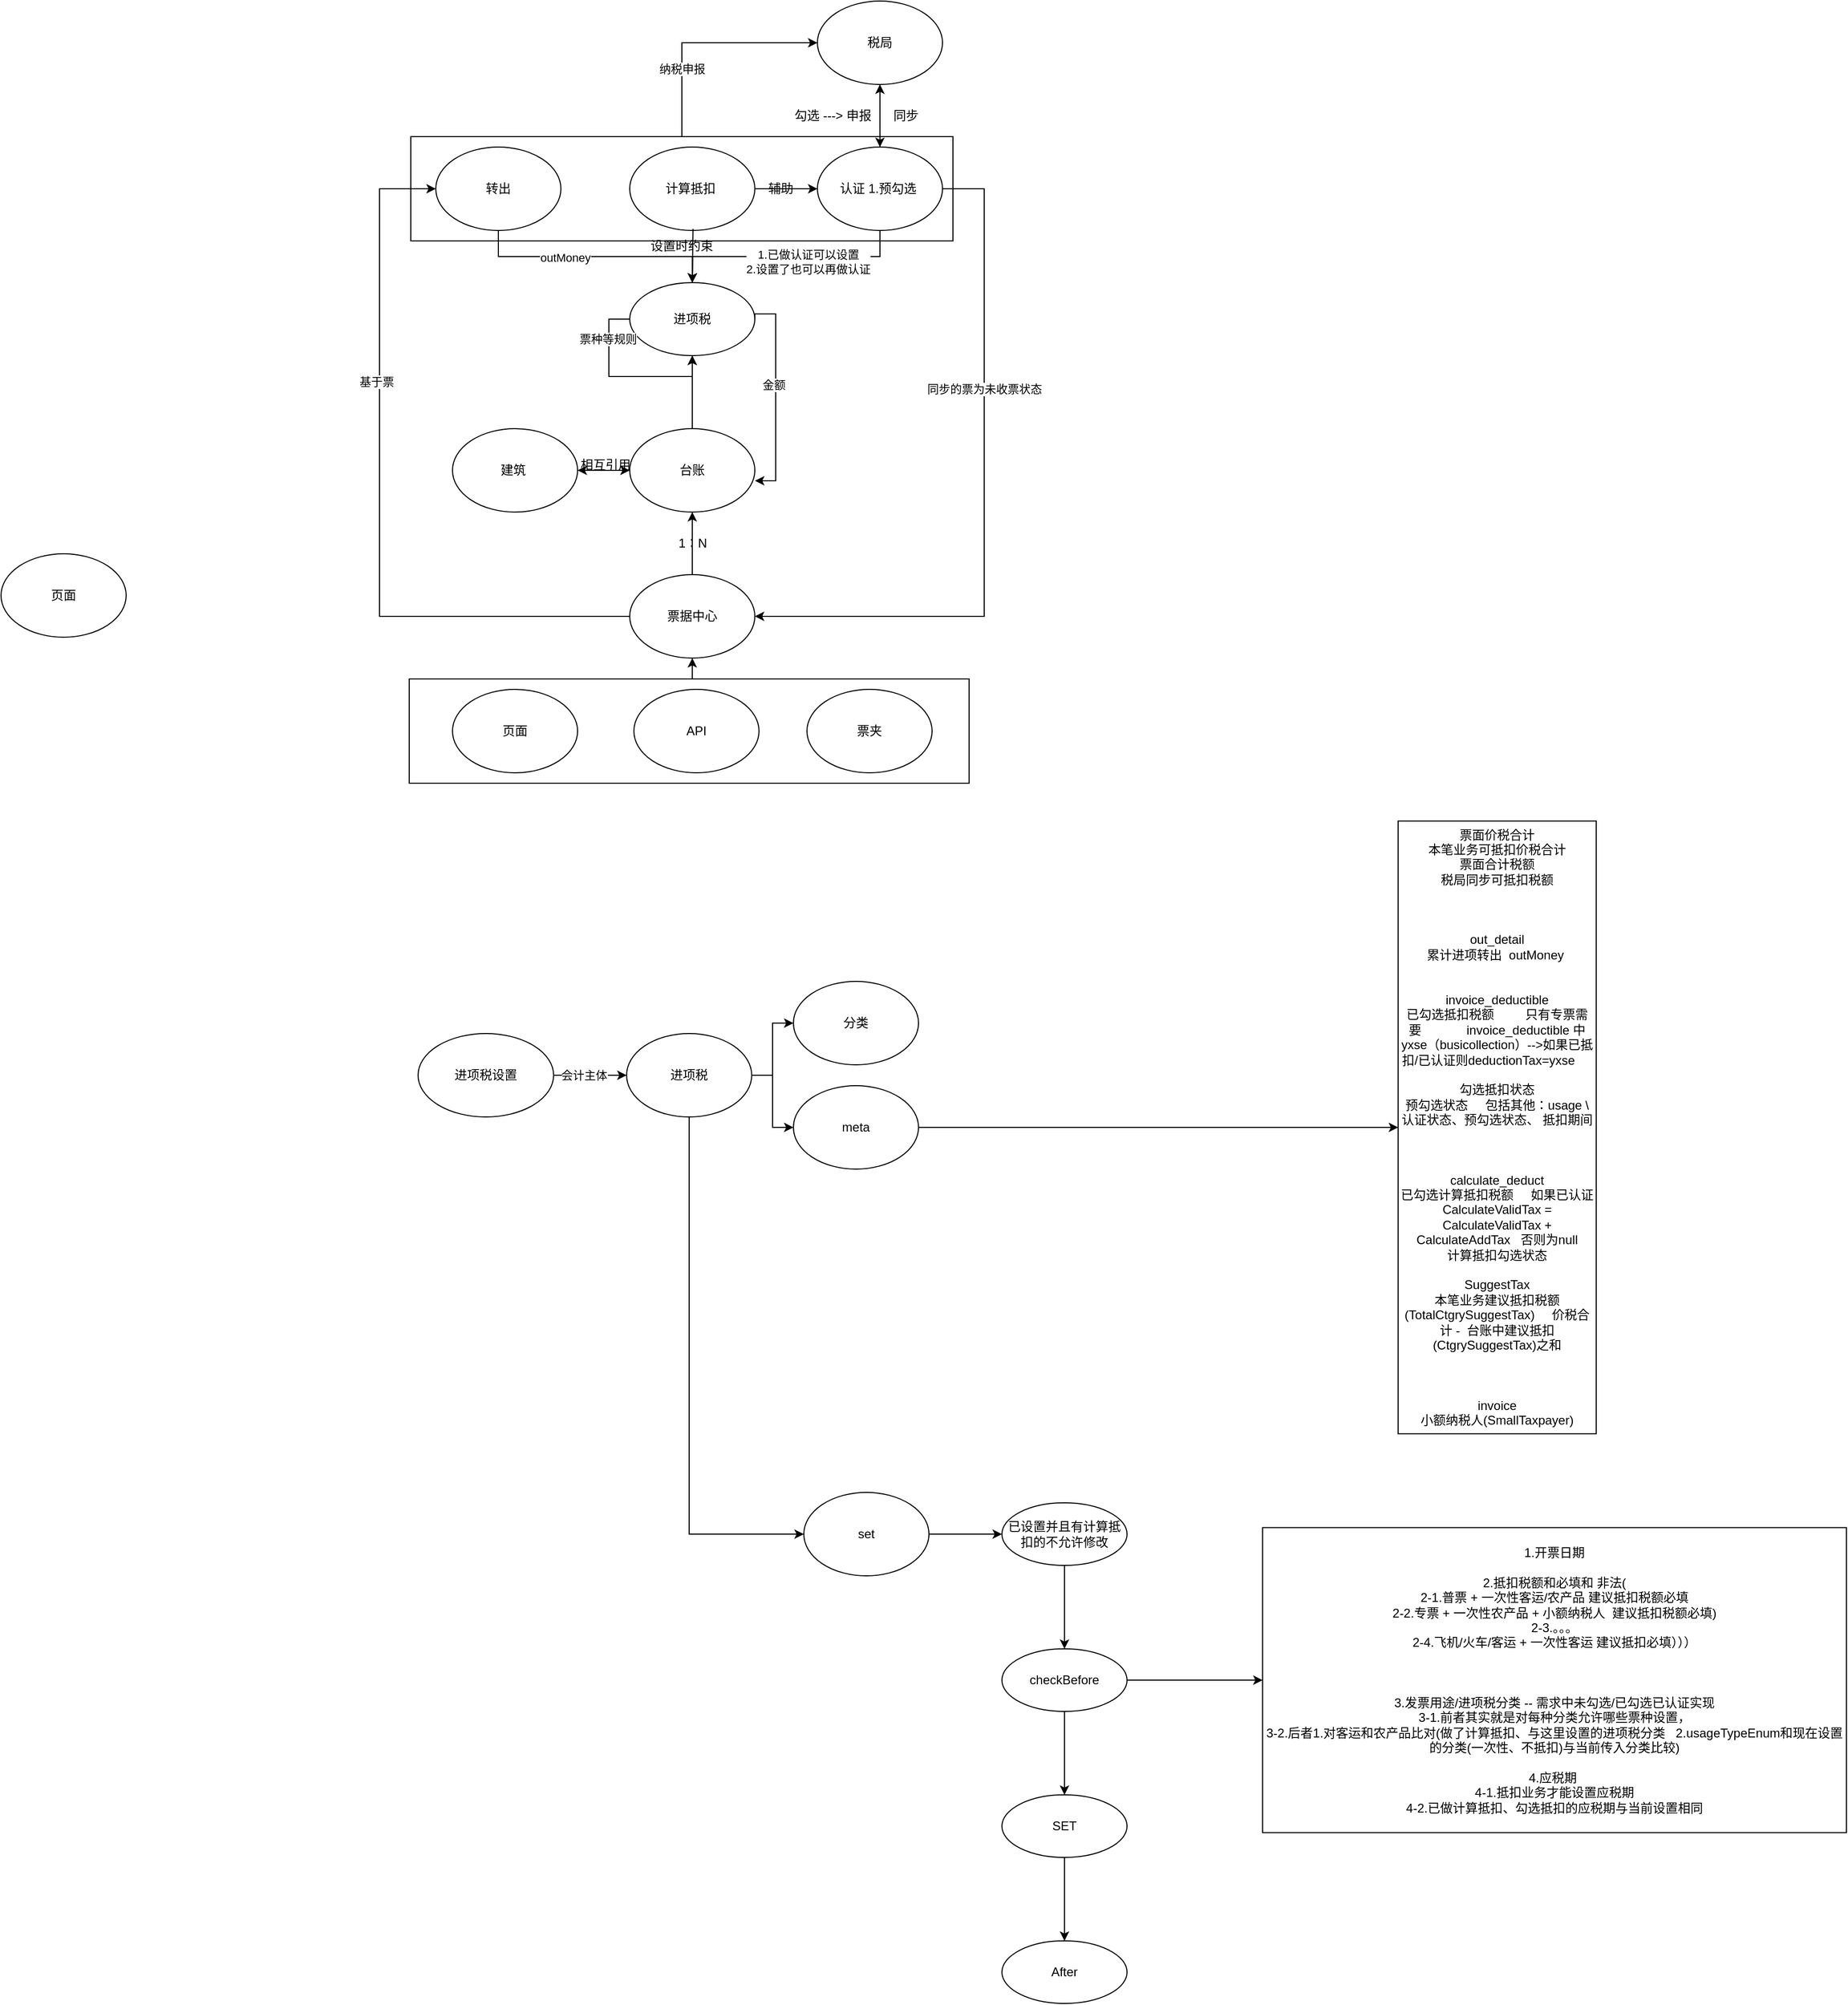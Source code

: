 <mxfile version="17.4.3" type="github">
  <diagram id="3CJurVh0qIclkFhJRMKo" name="Page-1">
    <mxGraphModel dx="2812" dy="1676" grid="1" gridSize="10" guides="1" tooltips="1" connect="1" arrows="1" fold="1" page="1" pageScale="1" pageWidth="1169" pageHeight="827" background="#FFFFFF" math="0" shadow="0">
      <root>
        <mxCell id="0" />
        <mxCell id="1" parent="0" />
        <mxCell id="BELl_IB8kdiGP95Ta7bd-88" style="edgeStyle=orthogonalEdgeStyle;rounded=0;orthogonalLoop=1;jettySize=auto;html=1;exitX=0.5;exitY=0;exitDx=0;exitDy=0;entryX=0.5;entryY=1;entryDx=0;entryDy=0;" edge="1" parent="1" source="BELl_IB8kdiGP95Ta7bd-87" target="BELl_IB8kdiGP95Ta7bd-5">
          <mxGeometry relative="1" as="geometry" />
        </mxCell>
        <mxCell id="BELl_IB8kdiGP95Ta7bd-87" value="" style="rounded=0;whiteSpace=wrap;html=1;" vertex="1" parent="1">
          <mxGeometry x="71.5" y="620" width="537" height="100" as="geometry" />
        </mxCell>
        <mxCell id="BELl_IB8kdiGP95Ta7bd-81" style="edgeStyle=orthogonalEdgeStyle;rounded=0;orthogonalLoop=1;jettySize=auto;html=1;exitX=0.5;exitY=0;exitDx=0;exitDy=0;entryX=0;entryY=0.5;entryDx=0;entryDy=0;" edge="1" parent="1" source="BELl_IB8kdiGP95Ta7bd-58" target="BELl_IB8kdiGP95Ta7bd-23">
          <mxGeometry relative="1" as="geometry" />
        </mxCell>
        <mxCell id="BELl_IB8kdiGP95Ta7bd-82" value="纳税申报" style="edgeLabel;html=1;align=center;verticalAlign=middle;resizable=0;points=[];" vertex="1" connectable="0" parent="BELl_IB8kdiGP95Ta7bd-81">
          <mxGeometry x="-0.409" relative="1" as="geometry">
            <mxPoint as="offset" />
          </mxGeometry>
        </mxCell>
        <mxCell id="BELl_IB8kdiGP95Ta7bd-58" value="" style="rounded=0;whiteSpace=wrap;html=1;" vertex="1" parent="1">
          <mxGeometry x="73" y="100" width="520" height="100" as="geometry" />
        </mxCell>
        <mxCell id="BELl_IB8kdiGP95Ta7bd-4" value="" style="edgeStyle=orthogonalEdgeStyle;rounded=0;orthogonalLoop=1;jettySize=auto;html=1;entryX=0.5;entryY=1;entryDx=0;entryDy=0;" edge="1" parent="1" source="BELl_IB8kdiGP95Ta7bd-3" target="BELl_IB8kdiGP95Ta7bd-1">
          <mxGeometry relative="1" as="geometry" />
        </mxCell>
        <mxCell id="BELl_IB8kdiGP95Ta7bd-7" style="edgeStyle=orthogonalEdgeStyle;rounded=0;orthogonalLoop=1;jettySize=auto;html=1;exitX=1;exitY=0.5;exitDx=0;exitDy=0;" edge="1" parent="1" source="BELl_IB8kdiGP95Ta7bd-1">
          <mxGeometry relative="1" as="geometry">
            <mxPoint x="403.143" y="430" as="targetPoint" />
            <Array as="points">
              <mxPoint x="423" y="270" />
              <mxPoint x="423" y="430" />
            </Array>
          </mxGeometry>
        </mxCell>
        <mxCell id="BELl_IB8kdiGP95Ta7bd-8" value="金额" style="edgeLabel;html=1;align=center;verticalAlign=middle;resizable=0;points=[];" vertex="1" connectable="0" parent="BELl_IB8kdiGP95Ta7bd-7">
          <mxGeometry x="-0.098" y="-2" relative="1" as="geometry">
            <mxPoint as="offset" />
          </mxGeometry>
        </mxCell>
        <mxCell id="BELl_IB8kdiGP95Ta7bd-1" value="进项税&lt;br&gt;" style="ellipse;whiteSpace=wrap;html=1;" vertex="1" parent="1">
          <mxGeometry x="283" y="240" width="120" height="70" as="geometry" />
        </mxCell>
        <mxCell id="BELl_IB8kdiGP95Ta7bd-36" value="" style="edgeStyle=orthogonalEdgeStyle;rounded=0;orthogonalLoop=1;jettySize=auto;html=1;" edge="1" parent="1" source="BELl_IB8kdiGP95Ta7bd-2" target="BELl_IB8kdiGP95Ta7bd-35">
          <mxGeometry relative="1" as="geometry" />
        </mxCell>
        <mxCell id="BELl_IB8kdiGP95Ta7bd-42" value="" style="edgeStyle=orthogonalEdgeStyle;rounded=0;orthogonalLoop=1;jettySize=auto;html=1;" edge="1" parent="1" source="BELl_IB8kdiGP95Ta7bd-2" target="BELl_IB8kdiGP95Ta7bd-41">
          <mxGeometry relative="1" as="geometry" />
        </mxCell>
        <mxCell id="BELl_IB8kdiGP95Ta7bd-46" value="" style="edgeStyle=orthogonalEdgeStyle;rounded=0;orthogonalLoop=1;jettySize=auto;html=1;" edge="1" parent="1" source="BELl_IB8kdiGP95Ta7bd-2" target="BELl_IB8kdiGP95Ta7bd-45">
          <mxGeometry relative="1" as="geometry">
            <Array as="points">
              <mxPoint x="340" y="1440" />
            </Array>
          </mxGeometry>
        </mxCell>
        <mxCell id="BELl_IB8kdiGP95Ta7bd-2" value="&lt;span&gt;进项税&lt;/span&gt;" style="ellipse;whiteSpace=wrap;html=1;" vertex="1" parent="1">
          <mxGeometry x="280" y="960" width="120" height="80" as="geometry" />
        </mxCell>
        <mxCell id="BELl_IB8kdiGP95Ta7bd-32" value="" style="edgeStyle=orthogonalEdgeStyle;rounded=0;orthogonalLoop=1;jettySize=auto;html=1;" edge="1" parent="1" source="BELl_IB8kdiGP95Ta7bd-3" target="BELl_IB8kdiGP95Ta7bd-31">
          <mxGeometry relative="1" as="geometry" />
        </mxCell>
        <mxCell id="BELl_IB8kdiGP95Ta7bd-3" value="台账" style="ellipse;whiteSpace=wrap;html=1;" vertex="1" parent="1">
          <mxGeometry x="283" y="380" width="120" height="80" as="geometry" />
        </mxCell>
        <mxCell id="BELl_IB8kdiGP95Ta7bd-6" style="edgeStyle=orthogonalEdgeStyle;rounded=0;orthogonalLoop=1;jettySize=auto;html=1;exitX=0.5;exitY=0;exitDx=0;exitDy=0;entryX=0.5;entryY=1;entryDx=0;entryDy=0;" edge="1" parent="1" source="BELl_IB8kdiGP95Ta7bd-5" target="BELl_IB8kdiGP95Ta7bd-3">
          <mxGeometry relative="1" as="geometry">
            <Array as="points">
              <mxPoint x="343" y="490" />
              <mxPoint x="343" y="490" />
            </Array>
          </mxGeometry>
        </mxCell>
        <mxCell id="BELl_IB8kdiGP95Ta7bd-57" style="edgeStyle=orthogonalEdgeStyle;rounded=0;orthogonalLoop=1;jettySize=auto;html=1;exitX=0;exitY=0.5;exitDx=0;exitDy=0;entryX=0;entryY=0.5;entryDx=0;entryDy=0;" edge="1" parent="1" source="BELl_IB8kdiGP95Ta7bd-5" target="BELl_IB8kdiGP95Ta7bd-9">
          <mxGeometry relative="1" as="geometry">
            <Array as="points">
              <mxPoint x="43" y="560" />
              <mxPoint x="43" y="150" />
            </Array>
          </mxGeometry>
        </mxCell>
        <mxCell id="BELl_IB8kdiGP95Ta7bd-59" value="基于票" style="edgeLabel;html=1;align=center;verticalAlign=middle;resizable=0;points=[];" vertex="1" connectable="0" parent="BELl_IB8kdiGP95Ta7bd-57">
          <mxGeometry x="0.322" y="3" relative="1" as="geometry">
            <mxPoint as="offset" />
          </mxGeometry>
        </mxCell>
        <mxCell id="BELl_IB8kdiGP95Ta7bd-5" value="票据中心" style="ellipse;whiteSpace=wrap;html=1;" vertex="1" parent="1">
          <mxGeometry x="283" y="520" width="120" height="80" as="geometry" />
        </mxCell>
        <mxCell id="BELl_IB8kdiGP95Ta7bd-60" style="edgeStyle=orthogonalEdgeStyle;rounded=0;orthogonalLoop=1;jettySize=auto;html=1;exitX=0.5;exitY=1;exitDx=0;exitDy=0;entryX=0.5;entryY=0;entryDx=0;entryDy=0;" edge="1" parent="1" source="BELl_IB8kdiGP95Ta7bd-9" target="BELl_IB8kdiGP95Ta7bd-1">
          <mxGeometry relative="1" as="geometry">
            <mxPoint x="273" y="270" as="targetPoint" />
          </mxGeometry>
        </mxCell>
        <mxCell id="BELl_IB8kdiGP95Ta7bd-62" value="outMoney" style="edgeLabel;html=1;align=center;verticalAlign=middle;resizable=0;points=[];" vertex="1" connectable="0" parent="BELl_IB8kdiGP95Ta7bd-60">
          <mxGeometry x="-0.252" y="-1" relative="1" as="geometry">
            <mxPoint as="offset" />
          </mxGeometry>
        </mxCell>
        <mxCell id="BELl_IB8kdiGP95Ta7bd-9" value="转出" style="ellipse;whiteSpace=wrap;html=1;" vertex="1" parent="1">
          <mxGeometry x="97" y="110" width="120" height="80" as="geometry" />
        </mxCell>
        <mxCell id="BELl_IB8kdiGP95Ta7bd-19" style="edgeStyle=orthogonalEdgeStyle;rounded=0;orthogonalLoop=1;jettySize=auto;html=1;exitX=1;exitY=0.5;exitDx=0;exitDy=0;" edge="1" parent="1" source="BELl_IB8kdiGP95Ta7bd-11" target="BELl_IB8kdiGP95Ta7bd-12">
          <mxGeometry relative="1" as="geometry" />
        </mxCell>
        <mxCell id="BELl_IB8kdiGP95Ta7bd-11" value="计算抵扣&amp;nbsp;" style="ellipse;whiteSpace=wrap;html=1;" vertex="1" parent="1">
          <mxGeometry x="283" y="110" width="120" height="80" as="geometry" />
        </mxCell>
        <mxCell id="BELl_IB8kdiGP95Ta7bd-24" style="edgeStyle=orthogonalEdgeStyle;rounded=0;orthogonalLoop=1;jettySize=auto;html=1;exitX=0.5;exitY=0;exitDx=0;exitDy=0;entryX=0.5;entryY=1;entryDx=0;entryDy=0;" edge="1" parent="1" source="BELl_IB8kdiGP95Ta7bd-12" target="BELl_IB8kdiGP95Ta7bd-23">
          <mxGeometry relative="1" as="geometry" />
        </mxCell>
        <mxCell id="BELl_IB8kdiGP95Ta7bd-29" style="edgeStyle=orthogonalEdgeStyle;rounded=0;orthogonalLoop=1;jettySize=auto;html=1;exitX=1;exitY=0.5;exitDx=0;exitDy=0;entryX=1;entryY=0.5;entryDx=0;entryDy=0;" edge="1" parent="1" source="BELl_IB8kdiGP95Ta7bd-12" target="BELl_IB8kdiGP95Ta7bd-5">
          <mxGeometry relative="1" as="geometry">
            <Array as="points">
              <mxPoint x="623" y="150" />
              <mxPoint x="623" y="560" />
            </Array>
          </mxGeometry>
        </mxCell>
        <mxCell id="BELl_IB8kdiGP95Ta7bd-30" value="同步的票为未收票状态" style="edgeLabel;html=1;align=center;verticalAlign=middle;resizable=0;points=[];" vertex="1" connectable="0" parent="BELl_IB8kdiGP95Ta7bd-29">
          <mxGeometry x="-0.309" relative="1" as="geometry">
            <mxPoint as="offset" />
          </mxGeometry>
        </mxCell>
        <mxCell id="BELl_IB8kdiGP95Ta7bd-78" style="edgeStyle=orthogonalEdgeStyle;rounded=0;orthogonalLoop=1;jettySize=auto;html=1;exitX=0.5;exitY=1;exitDx=0;exitDy=0;" edge="1" parent="1" source="BELl_IB8kdiGP95Ta7bd-12">
          <mxGeometry relative="1" as="geometry">
            <mxPoint x="343" y="240" as="targetPoint" />
          </mxGeometry>
        </mxCell>
        <mxCell id="BELl_IB8kdiGP95Ta7bd-79" value="1.已做认证可以设置&lt;br&gt;2.设置了也可以再做认证" style="edgeLabel;html=1;align=center;verticalAlign=middle;resizable=0;points=[];" vertex="1" connectable="0" parent="BELl_IB8kdiGP95Ta7bd-78">
          <mxGeometry x="0.086" y="-1" relative="1" as="geometry">
            <mxPoint x="30" y="6" as="offset" />
          </mxGeometry>
        </mxCell>
        <mxCell id="BELl_IB8kdiGP95Ta7bd-12" value="认证 1.预勾选&amp;nbsp;" style="ellipse;whiteSpace=wrap;html=1;" vertex="1" parent="1">
          <mxGeometry x="463" y="110" width="120" height="80" as="geometry" />
        </mxCell>
        <mxCell id="BELl_IB8kdiGP95Ta7bd-15" style="edgeStyle=orthogonalEdgeStyle;rounded=0;orthogonalLoop=1;jettySize=auto;html=1;exitX=0;exitY=0.5;exitDx=0;exitDy=0;" edge="1" parent="1" source="BELl_IB8kdiGP95Ta7bd-1" target="BELl_IB8kdiGP95Ta7bd-1">
          <mxGeometry relative="1" as="geometry" />
        </mxCell>
        <mxCell id="BELl_IB8kdiGP95Ta7bd-16" value="票种等规则" style="edgeLabel;html=1;align=center;verticalAlign=middle;resizable=0;points=[];" vertex="1" connectable="0" parent="BELl_IB8kdiGP95Ta7bd-15">
          <mxGeometry x="-0.556" y="-1" relative="1" as="geometry">
            <mxPoint as="offset" />
          </mxGeometry>
        </mxCell>
        <mxCell id="BELl_IB8kdiGP95Ta7bd-18" value="1：N" style="text;html=1;align=center;verticalAlign=middle;resizable=0;points=[];autosize=1;strokeColor=none;fillColor=none;" vertex="1" parent="1">
          <mxGeometry x="323" y="480" width="40" height="20" as="geometry" />
        </mxCell>
        <mxCell id="BELl_IB8kdiGP95Ta7bd-22" value="辅助&lt;br&gt;" style="text;html=1;strokeColor=none;fillColor=none;align=center;verticalAlign=middle;whiteSpace=wrap;rounded=0;" vertex="1" parent="1">
          <mxGeometry x="413" y="145" width="30" height="10" as="geometry" />
        </mxCell>
        <mxCell id="BELl_IB8kdiGP95Ta7bd-25" style="edgeStyle=orthogonalEdgeStyle;rounded=0;orthogonalLoop=1;jettySize=auto;html=1;exitX=0.5;exitY=1;exitDx=0;exitDy=0;entryX=0.5;entryY=0;entryDx=0;entryDy=0;" edge="1" parent="1" source="BELl_IB8kdiGP95Ta7bd-23" target="BELl_IB8kdiGP95Ta7bd-12">
          <mxGeometry relative="1" as="geometry" />
        </mxCell>
        <mxCell id="BELl_IB8kdiGP95Ta7bd-23" value="税局" style="ellipse;whiteSpace=wrap;html=1;" vertex="1" parent="1">
          <mxGeometry x="463" y="-30" width="120" height="80" as="geometry" />
        </mxCell>
        <mxCell id="BELl_IB8kdiGP95Ta7bd-26" value="勾选 ---&amp;gt; 申报" style="text;html=1;strokeColor=none;fillColor=none;align=center;verticalAlign=middle;whiteSpace=wrap;rounded=0;" vertex="1" parent="1">
          <mxGeometry x="433" y="70" width="90" height="20" as="geometry" />
        </mxCell>
        <mxCell id="BELl_IB8kdiGP95Ta7bd-28" value="同步" style="text;html=1;strokeColor=none;fillColor=none;align=center;verticalAlign=middle;whiteSpace=wrap;rounded=0;" vertex="1" parent="1">
          <mxGeometry x="523" y="70" width="50" height="20" as="geometry" />
        </mxCell>
        <mxCell id="BELl_IB8kdiGP95Ta7bd-33" style="edgeStyle=orthogonalEdgeStyle;rounded=0;orthogonalLoop=1;jettySize=auto;html=1;exitX=1;exitY=0.5;exitDx=0;exitDy=0;" edge="1" parent="1" source="BELl_IB8kdiGP95Ta7bd-31" target="BELl_IB8kdiGP95Ta7bd-3">
          <mxGeometry relative="1" as="geometry" />
        </mxCell>
        <mxCell id="BELl_IB8kdiGP95Ta7bd-31" value="建筑&amp;nbsp;" style="ellipse;whiteSpace=wrap;html=1;" vertex="1" parent="1">
          <mxGeometry x="113" y="380" width="120" height="80" as="geometry" />
        </mxCell>
        <mxCell id="BELl_IB8kdiGP95Ta7bd-34" value="相互引用" style="text;html=1;strokeColor=none;fillColor=none;align=center;verticalAlign=middle;whiteSpace=wrap;rounded=0;" vertex="1" parent="1">
          <mxGeometry x="233" y="405" width="54" height="19" as="geometry" />
        </mxCell>
        <mxCell id="BELl_IB8kdiGP95Ta7bd-35" value="分类" style="ellipse;whiteSpace=wrap;html=1;" vertex="1" parent="1">
          <mxGeometry x="440" y="910" width="120" height="80" as="geometry" />
        </mxCell>
        <mxCell id="BELl_IB8kdiGP95Ta7bd-39" style="edgeStyle=orthogonalEdgeStyle;rounded=0;orthogonalLoop=1;jettySize=auto;html=1;exitX=1;exitY=0.5;exitDx=0;exitDy=0;entryX=0;entryY=0.5;entryDx=0;entryDy=0;" edge="1" parent="1" source="BELl_IB8kdiGP95Ta7bd-37" target="BELl_IB8kdiGP95Ta7bd-2">
          <mxGeometry relative="1" as="geometry" />
        </mxCell>
        <mxCell id="BELl_IB8kdiGP95Ta7bd-40" value="会计主体" style="edgeLabel;html=1;align=center;verticalAlign=middle;resizable=0;points=[];" vertex="1" connectable="0" parent="BELl_IB8kdiGP95Ta7bd-39">
          <mxGeometry x="-0.179" relative="1" as="geometry">
            <mxPoint as="offset" />
          </mxGeometry>
        </mxCell>
        <mxCell id="BELl_IB8kdiGP95Ta7bd-37" value="进项税设置" style="ellipse;whiteSpace=wrap;html=1;" vertex="1" parent="1">
          <mxGeometry x="80" y="960" width="130" height="80" as="geometry" />
        </mxCell>
        <mxCell id="BELl_IB8kdiGP95Ta7bd-44" value="" style="edgeStyle=orthogonalEdgeStyle;rounded=0;orthogonalLoop=1;jettySize=auto;html=1;" edge="1" parent="1" source="BELl_IB8kdiGP95Ta7bd-41" target="BELl_IB8kdiGP95Ta7bd-43">
          <mxGeometry relative="1" as="geometry" />
        </mxCell>
        <mxCell id="BELl_IB8kdiGP95Ta7bd-41" value="meta" style="ellipse;whiteSpace=wrap;html=1;" vertex="1" parent="1">
          <mxGeometry x="440" y="1010" width="120" height="80" as="geometry" />
        </mxCell>
        <mxCell id="BELl_IB8kdiGP95Ta7bd-43" value="&lt;div&gt;票面价税合计&lt;/div&gt;&lt;div&gt;本笔业务可抵扣价税合计&lt;/div&gt;&lt;div&gt;票面合计税额&lt;/div&gt;&lt;div&gt;税局同步可抵扣税额&lt;/div&gt;&lt;div&gt;&lt;br&gt;&lt;/div&gt;&lt;div&gt;&lt;br&gt;&lt;/div&gt;&lt;div&gt;&lt;br&gt;&lt;/div&gt;&lt;div&gt;out_detail&lt;/div&gt;&lt;div&gt;累计进项转出&amp;nbsp; outMoney&amp;nbsp;&lt;/div&gt;&lt;div&gt;&lt;br&gt;&lt;/div&gt;&lt;div&gt;&lt;br&gt;&lt;/div&gt;&lt;div&gt;invoice_deductible&lt;/div&gt;&lt;div&gt;已勾选抵扣税额&amp;nbsp; &amp;nbsp; &amp;nbsp; &amp;nbsp; &amp;nbsp;只有专票需要&amp;nbsp; &amp;nbsp; &amp;nbsp; &amp;nbsp; &amp;nbsp; &amp;nbsp; &amp;nbsp;invoice_deductible 中 yxse（busicollection）--&amp;gt;如果已抵扣/已认证则deductionTax=yxse&amp;nbsp; &amp;nbsp; &amp;nbsp; &amp;nbsp;&lt;/div&gt;&lt;div&gt;勾选抵扣状态&lt;/div&gt;&lt;div&gt;预勾选状态&amp;nbsp; &amp;nbsp; &amp;nbsp;包括其他：usage \ 认证状态、预勾选状态、 抵扣期间&lt;/div&gt;&lt;div&gt;&lt;br&gt;&lt;/div&gt;&lt;div&gt;&lt;br&gt;&lt;/div&gt;&lt;div&gt;&lt;br&gt;&lt;/div&gt;&lt;div&gt;calculate_deduct&lt;/div&gt;&lt;div&gt;已勾选计算抵扣税额&amp;nbsp; &amp;nbsp; &amp;nbsp;如果已认证 CalculateValidTax = CalculateValidTax + CalculateAddTax&amp;nbsp; &amp;nbsp;否则为null&lt;/div&gt;&lt;div&gt;计算抵扣勾选状态&lt;/div&gt;&lt;div&gt;&lt;br&gt;&lt;/div&gt;&lt;div&gt;SuggestTax&lt;/div&gt;&lt;div&gt;本笔业务建议抵扣税额(TotalCtgrySuggestTax)&amp;nbsp; &amp;nbsp; &amp;nbsp;价税合计 -&amp;nbsp; 台账中建议抵扣(CtgrySuggestTax)之和&lt;/div&gt;&lt;div&gt;&lt;br&gt;&lt;/div&gt;&lt;div&gt;&lt;br&gt;&lt;/div&gt;&lt;div&gt;&lt;br&gt;&lt;/div&gt;&lt;div&gt;invoice&lt;/div&gt;&lt;div&gt;小额纳税人(SmallTaxpayer)&lt;/div&gt;" style="whiteSpace=wrap;html=1;" vertex="1" parent="1">
          <mxGeometry x="1020" y="756.25" width="190" height="587.5" as="geometry" />
        </mxCell>
        <mxCell id="BELl_IB8kdiGP95Ta7bd-48" value="" style="edgeStyle=orthogonalEdgeStyle;rounded=0;orthogonalLoop=1;jettySize=auto;html=1;" edge="1" parent="1" source="BELl_IB8kdiGP95Ta7bd-45" target="BELl_IB8kdiGP95Ta7bd-47">
          <mxGeometry relative="1" as="geometry" />
        </mxCell>
        <mxCell id="BELl_IB8kdiGP95Ta7bd-45" value="&lt;span&gt;set&lt;/span&gt;" style="ellipse;whiteSpace=wrap;html=1;" vertex="1" parent="1">
          <mxGeometry x="450" y="1400" width="120" height="80" as="geometry" />
        </mxCell>
        <mxCell id="BELl_IB8kdiGP95Ta7bd-50" value="" style="edgeStyle=orthogonalEdgeStyle;rounded=0;orthogonalLoop=1;jettySize=auto;html=1;" edge="1" parent="1" source="BELl_IB8kdiGP95Ta7bd-47" target="BELl_IB8kdiGP95Ta7bd-49">
          <mxGeometry relative="1" as="geometry" />
        </mxCell>
        <mxCell id="BELl_IB8kdiGP95Ta7bd-47" value="已设置并且有计算抵扣的不允许修改" style="ellipse;whiteSpace=wrap;html=1;" vertex="1" parent="1">
          <mxGeometry x="640" y="1410" width="120" height="60" as="geometry" />
        </mxCell>
        <mxCell id="BELl_IB8kdiGP95Ta7bd-52" value="" style="edgeStyle=orthogonalEdgeStyle;rounded=0;orthogonalLoop=1;jettySize=auto;html=1;" edge="1" parent="1" source="BELl_IB8kdiGP95Ta7bd-49" target="BELl_IB8kdiGP95Ta7bd-51">
          <mxGeometry relative="1" as="geometry" />
        </mxCell>
        <mxCell id="BELl_IB8kdiGP95Ta7bd-56" value="" style="edgeStyle=orthogonalEdgeStyle;rounded=0;orthogonalLoop=1;jettySize=auto;html=1;" edge="1" parent="1" source="BELl_IB8kdiGP95Ta7bd-49" target="BELl_IB8kdiGP95Ta7bd-55">
          <mxGeometry relative="1" as="geometry" />
        </mxCell>
        <mxCell id="BELl_IB8kdiGP95Ta7bd-49" value="checkBefore" style="ellipse;whiteSpace=wrap;html=1;" vertex="1" parent="1">
          <mxGeometry x="640" y="1550" width="120" height="60" as="geometry" />
        </mxCell>
        <mxCell id="BELl_IB8kdiGP95Ta7bd-54" value="" style="edgeStyle=orthogonalEdgeStyle;rounded=0;orthogonalLoop=1;jettySize=auto;html=1;" edge="1" parent="1" source="BELl_IB8kdiGP95Ta7bd-51" target="BELl_IB8kdiGP95Ta7bd-53">
          <mxGeometry relative="1" as="geometry" />
        </mxCell>
        <mxCell id="BELl_IB8kdiGP95Ta7bd-51" value="SET" style="ellipse;whiteSpace=wrap;html=1;" vertex="1" parent="1">
          <mxGeometry x="640" y="1690" width="120" height="60" as="geometry" />
        </mxCell>
        <mxCell id="BELl_IB8kdiGP95Ta7bd-53" value="After" style="ellipse;whiteSpace=wrap;html=1;" vertex="1" parent="1">
          <mxGeometry x="640" y="1830" width="120" height="60" as="geometry" />
        </mxCell>
        <mxCell id="BELl_IB8kdiGP95Ta7bd-55" value="1.开票日期&lt;br&gt;&lt;br&gt;2.抵扣税额和必填和 非法(&lt;br&gt;2-1.普票 + 一次性客运/农产品 建议抵扣税额必填&lt;br&gt;2-2.专票 + 一次性农产品 + 小额纳税人&amp;nbsp; 建议抵扣税额必填)&lt;br&gt;2-3.。。。&lt;br&gt;2-4.飞机/火车/客运 + 一次性客运 建议抵扣必填）））&lt;br&gt;&lt;br&gt;&lt;br&gt;&lt;br&gt;3.发票用途/进项税分类 -- 需求中未勾选/已勾选已认证实现&lt;br&gt;3-1.前者其实就是对每种分类允许哪些票种设置，&lt;br&gt;3-2.后者1.对客运和农产品比对(做了计算抵扣、与这里设置的进项税分类&amp;nbsp; &amp;nbsp;2.&lt;span style=&quot;background-color: rgb(255 , 255 , 255)&quot;&gt;usageTypeEnum和现在设置的分类(一次性、不抵扣)与当前传入分类比较&lt;/span&gt;&lt;span&gt;)&lt;br&gt;&lt;br&gt;4.应税期&amp;nbsp; &lt;br&gt;4-1.抵扣业务才能设置应税期&lt;br&gt;4-2.已做计算抵扣、勾选抵扣的应税期与当前设置相同&lt;br&gt;&lt;/span&gt;" style="whiteSpace=wrap;html=1;" vertex="1" parent="1">
          <mxGeometry x="890" y="1433.75" width="560" height="292.5" as="geometry" />
        </mxCell>
        <mxCell id="BELl_IB8kdiGP95Ta7bd-63" value="设置时约束" style="text;html=1;strokeColor=none;fillColor=none;align=center;verticalAlign=middle;whiteSpace=wrap;rounded=0;" vertex="1" parent="1">
          <mxGeometry x="293" y="190" width="80" height="30" as="geometry" />
        </mxCell>
        <mxCell id="BELl_IB8kdiGP95Ta7bd-73" value="" style="endArrow=classic;html=1;rounded=0;curved=1;exitX=0.634;exitY=-0.052;exitDx=0;exitDy=0;exitPerimeter=0;" edge="1" parent="1" source="BELl_IB8kdiGP95Ta7bd-63">
          <mxGeometry width="50" height="50" relative="1" as="geometry">
            <mxPoint x="313" y="240" as="sourcePoint" />
            <mxPoint x="343" y="240" as="targetPoint" />
          </mxGeometry>
        </mxCell>
        <mxCell id="BELl_IB8kdiGP95Ta7bd-83" value="页面" style="ellipse;whiteSpace=wrap;html=1;" vertex="1" parent="1">
          <mxGeometry x="113" y="630" width="120" height="80" as="geometry" />
        </mxCell>
        <mxCell id="BELl_IB8kdiGP95Ta7bd-84" value="API" style="ellipse;whiteSpace=wrap;html=1;" vertex="1" parent="1">
          <mxGeometry x="287" y="630" width="120" height="80" as="geometry" />
        </mxCell>
        <mxCell id="BELl_IB8kdiGP95Ta7bd-85" value="票夹" style="ellipse;whiteSpace=wrap;html=1;" vertex="1" parent="1">
          <mxGeometry x="453" y="630" width="120" height="80" as="geometry" />
        </mxCell>
        <mxCell id="BELl_IB8kdiGP95Ta7bd-86" value="页面" style="ellipse;whiteSpace=wrap;html=1;" vertex="1" parent="1">
          <mxGeometry x="-320" y="500" width="120" height="80" as="geometry" />
        </mxCell>
      </root>
    </mxGraphModel>
  </diagram>
</mxfile>
